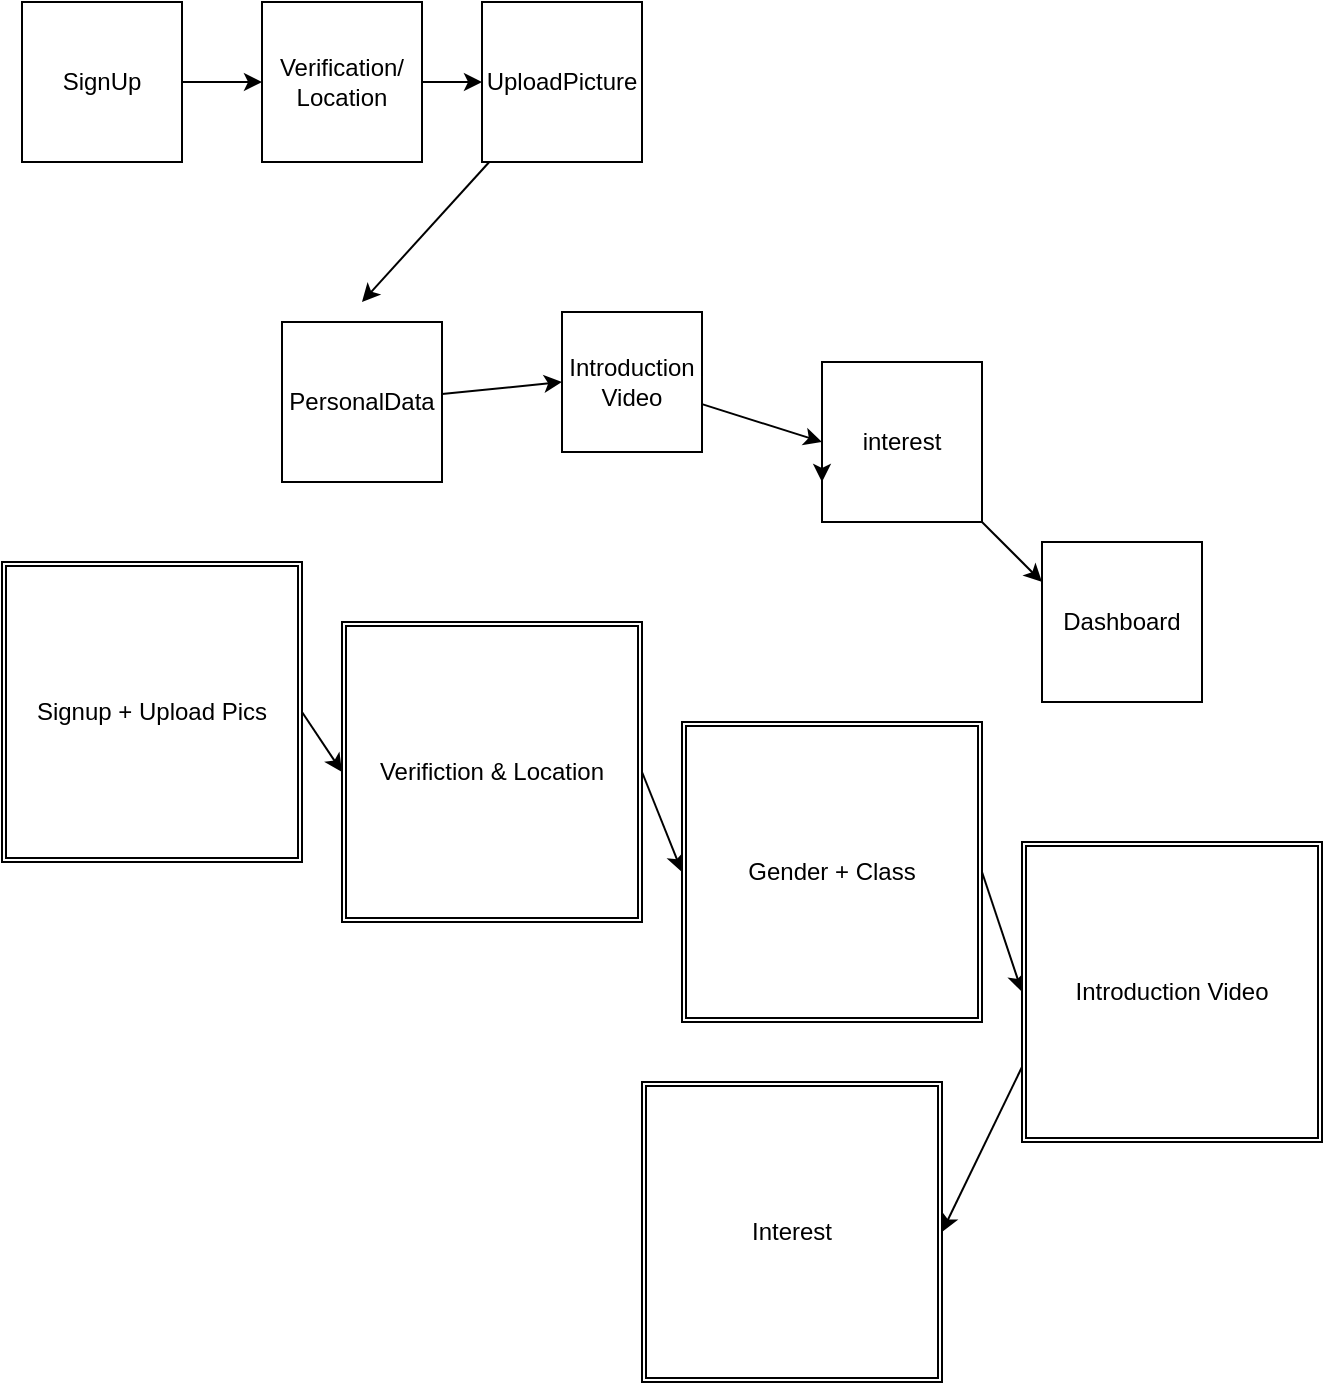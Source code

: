 <mxfile>
    <diagram id="p8AzTsGCVnQR4bWlM2C0" name="Page-1">
        <mxGraphModel dx="527" dy="408" grid="1" gridSize="10" guides="1" tooltips="1" connect="1" arrows="1" fold="1" page="1" pageScale="1" pageWidth="850" pageHeight="1100" math="0" shadow="0">
            <root>
                <mxCell id="0"/>
                <mxCell id="1" parent="0"/>
                <mxCell id="5" style="edgeStyle=none;html=1;entryX=0;entryY=0.5;entryDx=0;entryDy=0;" parent="1" source="2" target="4" edge="1">
                    <mxGeometry relative="1" as="geometry"/>
                </mxCell>
                <mxCell id="2" value="SignUp" style="whiteSpace=wrap;html=1;aspect=fixed;" parent="1" vertex="1">
                    <mxGeometry x="60" y="90" width="80" height="80" as="geometry"/>
                </mxCell>
                <mxCell id="7" style="edgeStyle=none;html=1;exitX=1;exitY=0.5;exitDx=0;exitDy=0;entryX=0;entryY=0.5;entryDx=0;entryDy=0;" parent="1" source="4" target="6" edge="1">
                    <mxGeometry relative="1" as="geometry"/>
                </mxCell>
                <mxCell id="4" value="Verification/&lt;br&gt;Location" style="whiteSpace=wrap;html=1;aspect=fixed;" parent="1" vertex="1">
                    <mxGeometry x="180" y="90" width="80" height="80" as="geometry"/>
                </mxCell>
                <mxCell id="9" style="edgeStyle=none;html=1;" parent="1" source="6" edge="1">
                    <mxGeometry relative="1" as="geometry">
                        <mxPoint x="230" y="240" as="targetPoint"/>
                    </mxGeometry>
                </mxCell>
                <mxCell id="6" value="UploadPicture" style="whiteSpace=wrap;html=1;aspect=fixed;" parent="1" vertex="1">
                    <mxGeometry x="290" y="90" width="80" height="80" as="geometry"/>
                </mxCell>
                <mxCell id="36" style="edgeStyle=none;html=1;exitX=1;exitY=1;exitDx=0;exitDy=0;entryX=0;entryY=0.25;entryDx=0;entryDy=0;" parent="1" source="8" target="14" edge="1">
                    <mxGeometry relative="1" as="geometry"/>
                </mxCell>
                <mxCell id="8" value="interest" style="whiteSpace=wrap;html=1;aspect=fixed;" parent="1" vertex="1">
                    <mxGeometry x="460" y="270" width="80" height="80" as="geometry"/>
                </mxCell>
                <mxCell id="21" style="edgeStyle=none;html=1;entryX=0;entryY=0.5;entryDx=0;entryDy=0;" parent="1" source="12" target="8" edge="1">
                    <mxGeometry relative="1" as="geometry">
                        <mxPoint x="440" y="310" as="targetPoint"/>
                    </mxGeometry>
                </mxCell>
                <mxCell id="12" value="Introduction Video" style="whiteSpace=wrap;html=1;aspect=fixed;" parent="1" vertex="1">
                    <mxGeometry x="330" y="245" width="70" height="70" as="geometry"/>
                </mxCell>
                <mxCell id="14" value="Dashboard" style="whiteSpace=wrap;html=1;aspect=fixed;" parent="1" vertex="1">
                    <mxGeometry x="570" y="360" width="80" height="80" as="geometry"/>
                </mxCell>
                <mxCell id="17" style="edgeStyle=none;html=1;" parent="1" source="16" edge="1">
                    <mxGeometry relative="1" as="geometry">
                        <mxPoint x="330" y="280" as="targetPoint"/>
                    </mxGeometry>
                </mxCell>
                <mxCell id="16" value="PersonalData" style="whiteSpace=wrap;html=1;aspect=fixed;" parent="1" vertex="1">
                    <mxGeometry x="190" y="250" width="80" height="80" as="geometry"/>
                </mxCell>
                <mxCell id="25" style="edgeStyle=none;html=1;exitX=1;exitY=0.5;exitDx=0;exitDy=0;entryX=0;entryY=0.5;entryDx=0;entryDy=0;" parent="1" source="23" target="24" edge="1">
                    <mxGeometry relative="1" as="geometry"/>
                </mxCell>
                <mxCell id="23" value="Signup + Upload Pics" style="shape=ext;double=1;whiteSpace=wrap;html=1;aspect=fixed;" parent="1" vertex="1">
                    <mxGeometry x="50" y="370" width="150" height="150" as="geometry"/>
                </mxCell>
                <mxCell id="27" style="edgeStyle=none;html=1;exitX=1;exitY=0.5;exitDx=0;exitDy=0;entryX=0;entryY=0.5;entryDx=0;entryDy=0;" parent="1" source="24" target="26" edge="1">
                    <mxGeometry relative="1" as="geometry"/>
                </mxCell>
                <mxCell id="24" value="Verifiction &amp;amp; Location" style="shape=ext;double=1;whiteSpace=wrap;html=1;aspect=fixed;" parent="1" vertex="1">
                    <mxGeometry x="220" y="400" width="150" height="150" as="geometry"/>
                </mxCell>
                <mxCell id="30" style="edgeStyle=none;html=1;exitX=1;exitY=0.5;exitDx=0;exitDy=0;entryX=0;entryY=0.5;entryDx=0;entryDy=0;" parent="1" source="26" target="28" edge="1">
                    <mxGeometry relative="1" as="geometry"/>
                </mxCell>
                <mxCell id="26" value="Gender + Class" style="shape=ext;double=1;whiteSpace=wrap;html=1;aspect=fixed;" parent="1" vertex="1">
                    <mxGeometry x="390" y="450" width="150" height="150" as="geometry"/>
                </mxCell>
                <mxCell id="32" style="edgeStyle=none;html=1;exitX=0;exitY=0.75;exitDx=0;exitDy=0;entryX=1;entryY=0.5;entryDx=0;entryDy=0;" parent="1" source="28" target="31" edge="1">
                    <mxGeometry relative="1" as="geometry"/>
                </mxCell>
                <mxCell id="28" value="Introduction Video" style="shape=ext;double=1;whiteSpace=wrap;html=1;aspect=fixed;" parent="1" vertex="1">
                    <mxGeometry x="560" y="510" width="150" height="150" as="geometry"/>
                </mxCell>
                <mxCell id="31" value="Interest" style="shape=ext;double=1;whiteSpace=wrap;html=1;aspect=fixed;" parent="1" vertex="1">
                    <mxGeometry x="370" y="630" width="150" height="150" as="geometry"/>
                </mxCell>
                <mxCell id="34" style="edgeStyle=none;html=1;exitX=0;exitY=0.5;exitDx=0;exitDy=0;entryX=0;entryY=0.75;entryDx=0;entryDy=0;" parent="1" source="8" target="8" edge="1">
                    <mxGeometry relative="1" as="geometry"/>
                </mxCell>
            </root>
        </mxGraphModel>
    </diagram>
</mxfile>